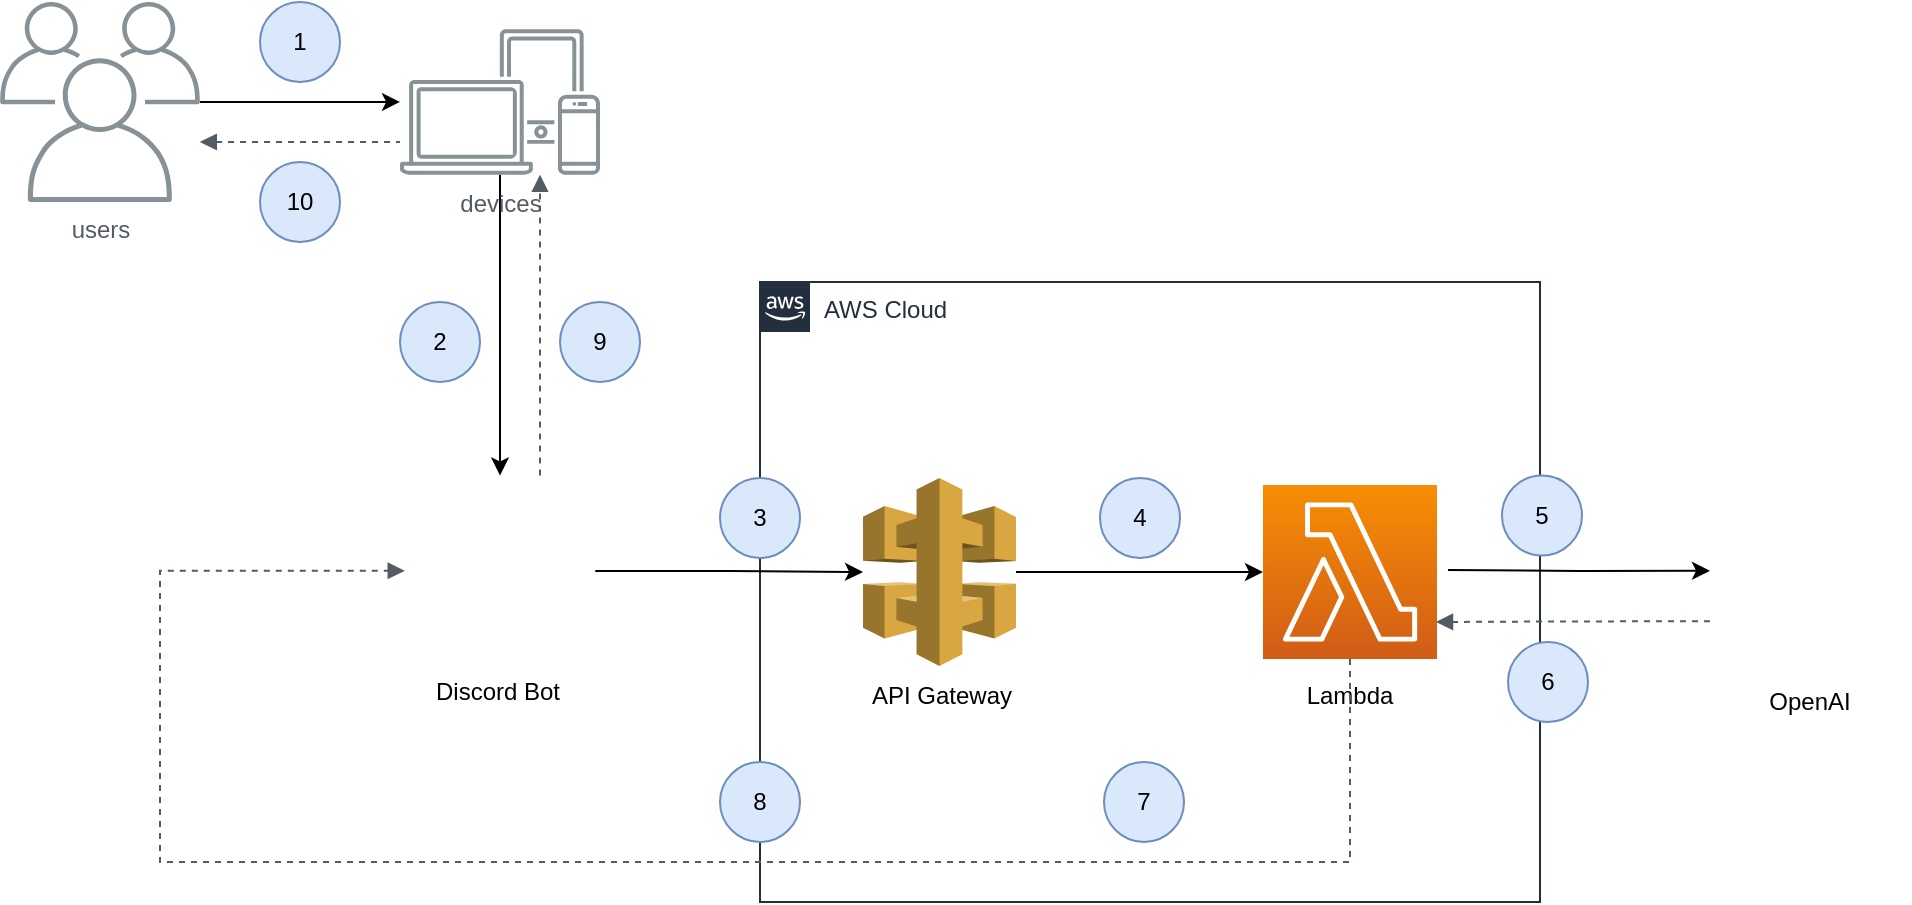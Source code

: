 <mxfile version="21.5.2" type="device">
  <diagram name="Page-1" id="7HPhl_dIv62tc0x4QlVU">
    <mxGraphModel dx="1002" dy="634" grid="0" gridSize="15" guides="1" tooltips="1" connect="1" arrows="1" fold="1" page="1" pageScale="1" pageWidth="1169" pageHeight="1654" math="0" shadow="0">
      <root>
        <mxCell id="0" />
        <mxCell id="1" parent="0" />
        <mxCell id="UDmfi5O3zSeMwZSJirhx-15" style="edgeStyle=orthogonalEdgeStyle;rounded=0;orthogonalLoop=1;jettySize=auto;html=1;" parent="1" source="UDmfi5O3zSeMwZSJirhx-6" target="UDmfi5O3zSeMwZSJirhx-14" edge="1">
          <mxGeometry relative="1" as="geometry" />
        </mxCell>
        <mxCell id="UDmfi5O3zSeMwZSJirhx-6" value="users" style="sketch=0;outlineConnect=0;gradientColor=none;fontColor=#545B64;strokeColor=none;fillColor=#879196;dashed=0;verticalLabelPosition=bottom;verticalAlign=top;align=center;html=1;fontSize=12;fontStyle=0;aspect=fixed;shape=mxgraph.aws4.illustration_users;pointerEvents=1" parent="1" vertex="1">
          <mxGeometry x="20" y="120" width="100" height="100" as="geometry" />
        </mxCell>
        <mxCell id="UDmfi5O3zSeMwZSJirhx-7" value="AWS Cloud" style="points=[[0,0],[0.25,0],[0.5,0],[0.75,0],[1,0],[1,0.25],[1,0.5],[1,0.75],[1,1],[0.75,1],[0.5,1],[0.25,1],[0,1],[0,0.75],[0,0.5],[0,0.25]];outlineConnect=0;gradientColor=none;html=1;whiteSpace=wrap;fontSize=12;fontStyle=0;container=1;pointerEvents=0;collapsible=0;recursiveResize=0;shape=mxgraph.aws4.group;grIcon=mxgraph.aws4.group_aws_cloud_alt;strokeColor=#232F3E;fillColor=none;verticalAlign=top;align=left;spacingLeft=30;fontColor=#232F3E;dashed=0;" parent="1" vertex="1">
          <mxGeometry x="400" y="260" width="390" height="310" as="geometry" />
        </mxCell>
        <mxCell id="UDmfi5O3zSeMwZSJirhx-2" value="" style="sketch=0;points=[[0,0,0],[0.25,0,0],[0.5,0,0],[0.75,0,0],[1,0,0],[0,1,0],[0.25,1,0],[0.5,1,0],[0.75,1,0],[1,1,0],[0,0.25,0],[0,0.5,0],[0,0.75,0],[1,0.25,0],[1,0.5,0],[1,0.75,0]];outlineConnect=0;fontColor=#232F3E;gradientColor=#F78E04;gradientDirection=north;fillColor=#D05C17;strokeColor=#ffffff;dashed=0;verticalLabelPosition=bottom;verticalAlign=top;align=center;html=1;fontSize=12;fontStyle=0;aspect=fixed;shape=mxgraph.aws4.resourceIcon;resIcon=mxgraph.aws4.lambda;" parent="UDmfi5O3zSeMwZSJirhx-7" vertex="1">
          <mxGeometry x="251.5" y="101.5" width="87" height="87" as="geometry" />
        </mxCell>
        <mxCell id="UDmfi5O3zSeMwZSJirhx-5" value="Lambda" style="text;strokeColor=none;align=center;fillColor=none;html=1;verticalAlign=middle;whiteSpace=wrap;rounded=0;" parent="UDmfi5O3zSeMwZSJirhx-7" vertex="1">
          <mxGeometry x="265" y="192" width="60" height="30" as="geometry" />
        </mxCell>
        <mxCell id="UDmfi5O3zSeMwZSJirhx-20" style="edgeStyle=orthogonalEdgeStyle;rounded=0;orthogonalLoop=1;jettySize=auto;html=1;entryX=0;entryY=0.5;entryDx=0;entryDy=0;entryPerimeter=0;" parent="UDmfi5O3zSeMwZSJirhx-7" source="UDmfi5O3zSeMwZSJirhx-10" target="UDmfi5O3zSeMwZSJirhx-2" edge="1">
          <mxGeometry relative="1" as="geometry" />
        </mxCell>
        <mxCell id="UDmfi5O3zSeMwZSJirhx-10" value="" style="outlineConnect=0;dashed=0;verticalLabelPosition=bottom;verticalAlign=top;align=center;html=1;shape=mxgraph.aws3.api_gateway;fillColor=#D9A741;gradientColor=none;" parent="UDmfi5O3zSeMwZSJirhx-7" vertex="1">
          <mxGeometry x="51.5" y="98" width="76.5" height="94" as="geometry" />
        </mxCell>
        <mxCell id="UDmfi5O3zSeMwZSJirhx-11" value="API Gateway" style="text;strokeColor=none;align=center;fillColor=none;html=1;verticalAlign=middle;whiteSpace=wrap;rounded=0;" parent="UDmfi5O3zSeMwZSJirhx-7" vertex="1">
          <mxGeometry x="51.5" y="192" width="77.5" height="30" as="geometry" />
        </mxCell>
        <mxCell id="UDmfi5O3zSeMwZSJirhx-28" value="4" style="ellipse;whiteSpace=wrap;html=1;aspect=fixed;fillColor=#dae8fc;strokeColor=#6c8ebf;" parent="UDmfi5O3zSeMwZSJirhx-7" vertex="1">
          <mxGeometry x="170" y="98" width="40" height="40" as="geometry" />
        </mxCell>
        <mxCell id="UDmfi5O3zSeMwZSJirhx-36" value="7" style="ellipse;whiteSpace=wrap;html=1;aspect=fixed;fillColor=#dae8fc;strokeColor=#6c8ebf;" parent="UDmfi5O3zSeMwZSJirhx-7" vertex="1">
          <mxGeometry x="172" y="240" width="40" height="40" as="geometry" />
        </mxCell>
        <mxCell id="UDmfi5O3zSeMwZSJirhx-27" value="3" style="ellipse;whiteSpace=wrap;html=1;aspect=fixed;fillColor=#dae8fc;strokeColor=#6c8ebf;" parent="UDmfi5O3zSeMwZSJirhx-7" vertex="1">
          <mxGeometry x="-20" y="98" width="40" height="40" as="geometry" />
        </mxCell>
        <mxCell id="UDmfi5O3zSeMwZSJirhx-18" style="edgeStyle=orthogonalEdgeStyle;rounded=0;orthogonalLoop=1;jettySize=auto;html=1;entryX=0.5;entryY=0;entryDx=0;entryDy=0;" parent="1" source="UDmfi5O3zSeMwZSJirhx-14" target="UDmfi5O3zSeMwZSJirhx-17" edge="1">
          <mxGeometry relative="1" as="geometry" />
        </mxCell>
        <mxCell id="UDmfi5O3zSeMwZSJirhx-14" value="devices" style="sketch=0;outlineConnect=0;gradientColor=none;fontColor=#545B64;strokeColor=none;fillColor=#879196;dashed=0;verticalLabelPosition=bottom;verticalAlign=top;align=center;html=1;fontSize=12;fontStyle=0;aspect=fixed;shape=mxgraph.aws4.illustration_devices;pointerEvents=1" parent="1" vertex="1">
          <mxGeometry x="220" y="133.5" width="100" height="73" as="geometry" />
        </mxCell>
        <mxCell id="UDmfi5O3zSeMwZSJirhx-19" style="edgeStyle=orthogonalEdgeStyle;rounded=0;orthogonalLoop=1;jettySize=auto;html=1;" parent="1" source="UDmfi5O3zSeMwZSJirhx-17" target="UDmfi5O3zSeMwZSJirhx-10" edge="1">
          <mxGeometry relative="1" as="geometry" />
        </mxCell>
        <mxCell id="UDmfi5O3zSeMwZSJirhx-17" value="" style="shape=image;verticalLabelPosition=bottom;labelBackgroundColor=default;verticalAlign=top;aspect=fixed;imageAspect=0;image=https://cdn3.iconfinder.com/data/icons/popular-services-brands-vol-2/512/discord-512.png;" parent="1" vertex="1">
          <mxGeometry x="222.38" y="356.75" width="95.25" height="95.25" as="geometry" />
        </mxCell>
        <mxCell id="UDmfi5O3zSeMwZSJirhx-23" value="Discord Bot" style="text;strokeColor=none;align=center;fillColor=none;html=1;verticalAlign=middle;whiteSpace=wrap;rounded=0;" parent="1" vertex="1">
          <mxGeometry x="230" y="450" width="77.5" height="30" as="geometry" />
        </mxCell>
        <mxCell id="UDmfi5O3zSeMwZSJirhx-25" value="1" style="ellipse;whiteSpace=wrap;html=1;aspect=fixed;fillColor=#dae8fc;strokeColor=#6c8ebf;" parent="1" vertex="1">
          <mxGeometry x="150" y="120" width="40" height="40" as="geometry" />
        </mxCell>
        <mxCell id="UDmfi5O3zSeMwZSJirhx-26" value="2" style="ellipse;whiteSpace=wrap;html=1;aspect=fixed;fillColor=#dae8fc;strokeColor=#6c8ebf;" parent="1" vertex="1">
          <mxGeometry x="220" y="270" width="40" height="40" as="geometry" />
        </mxCell>
        <mxCell id="UDmfi5O3zSeMwZSJirhx-32" value="" style="edgeStyle=orthogonalEdgeStyle;html=1;endArrow=block;elbow=vertical;startArrow=none;endFill=1;strokeColor=#545B64;rounded=0;dashed=1;entryX=0;entryY=0.5;entryDx=0;entryDy=0;" parent="1" source="UDmfi5O3zSeMwZSJirhx-2" target="UDmfi5O3zSeMwZSJirhx-17" edge="1">
          <mxGeometry width="100" relative="1" as="geometry">
            <mxPoint x="580" y="530" as="sourcePoint" />
            <mxPoint x="40" y="405" as="targetPoint" />
            <Array as="points">
              <mxPoint x="695" y="550" />
              <mxPoint x="100" y="550" />
              <mxPoint x="100" y="404" />
            </Array>
          </mxGeometry>
        </mxCell>
        <mxCell id="UDmfi5O3zSeMwZSJirhx-35" value="" style="edgeStyle=orthogonalEdgeStyle;html=1;endArrow=block;elbow=vertical;startArrow=none;endFill=1;strokeColor=#545B64;rounded=0;dashed=1;" parent="1" source="UDmfi5O3zSeMwZSJirhx-17" target="UDmfi5O3zSeMwZSJirhx-14" edge="1">
          <mxGeometry width="100" relative="1" as="geometry">
            <mxPoint x="360" y="370" as="sourcePoint" />
            <mxPoint x="460" y="370" as="targetPoint" />
            <Array as="points">
              <mxPoint x="290" y="282" />
              <mxPoint x="290" y="282" />
            </Array>
          </mxGeometry>
        </mxCell>
        <mxCell id="UDmfi5O3zSeMwZSJirhx-37" value="9" style="ellipse;whiteSpace=wrap;html=1;aspect=fixed;fillColor=#dae8fc;strokeColor=#6c8ebf;" parent="1" vertex="1">
          <mxGeometry x="300" y="270" width="40" height="40" as="geometry" />
        </mxCell>
        <mxCell id="UDmfi5O3zSeMwZSJirhx-38" value="" style="edgeStyle=orthogonalEdgeStyle;html=1;endArrow=none;elbow=vertical;startArrow=block;startFill=1;strokeColor=#545B64;rounded=0;dashed=1;" parent="1" source="UDmfi5O3zSeMwZSJirhx-6" target="UDmfi5O3zSeMwZSJirhx-14" edge="1">
          <mxGeometry width="100" relative="1" as="geometry">
            <mxPoint x="110" y="200" as="sourcePoint" />
            <mxPoint x="210" y="200" as="targetPoint" />
            <Array as="points">
              <mxPoint x="180" y="190" />
              <mxPoint x="180" y="190" />
            </Array>
          </mxGeometry>
        </mxCell>
        <mxCell id="UDmfi5O3zSeMwZSJirhx-39" value="10" style="ellipse;whiteSpace=wrap;html=1;aspect=fixed;fillColor=#dae8fc;strokeColor=#6c8ebf;" parent="1" vertex="1">
          <mxGeometry x="150" y="200" width="40" height="40" as="geometry" />
        </mxCell>
        <mxCell id="YFMJil6Kx04KTpM-6Q5P-1" value="8" style="ellipse;whiteSpace=wrap;html=1;aspect=fixed;fillColor=#dae8fc;strokeColor=#6c8ebf;" parent="1" vertex="1">
          <mxGeometry x="380" y="500" width="40" height="40" as="geometry" />
        </mxCell>
        <mxCell id="1VUpw42Oq2MV7F-yLpDW-3" style="edgeStyle=orthogonalEdgeStyle;rounded=0;orthogonalLoop=1;jettySize=auto;html=1;entryX=0;entryY=0.5;entryDx=0;entryDy=0;" edge="1" parent="1" target="1VUpw42Oq2MV7F-yLpDW-13">
          <mxGeometry relative="1" as="geometry">
            <mxPoint x="744" y="403.96" as="sourcePoint" />
            <mxPoint x="868" y="403.96" as="targetPoint" />
          </mxGeometry>
        </mxCell>
        <mxCell id="1VUpw42Oq2MV7F-yLpDW-13" value="" style="shape=image;verticalLabelPosition=bottom;labelBackgroundColor=default;verticalAlign=top;aspect=fixed;imageAspect=0;image=https://static-00.iconduck.com/assets.00/openai-icon-2021x2048-4rpe5x7n.png;" vertex="1" parent="1">
          <mxGeometry x="875" y="353.81" width="99.79" height="101.13" as="geometry" />
        </mxCell>
        <mxCell id="1VUpw42Oq2MV7F-yLpDW-14" value="OpenAI" style="text;strokeColor=none;align=center;fillColor=none;html=1;verticalAlign=middle;whiteSpace=wrap;rounded=0;" vertex="1" parent="1">
          <mxGeometry x="894.9" y="454.94" width="60" height="30" as="geometry" />
        </mxCell>
        <mxCell id="1VUpw42Oq2MV7F-yLpDW-21" value="" style="edgeStyle=orthogonalEdgeStyle;html=1;endArrow=block;elbow=vertical;startArrow=none;endFill=1;strokeColor=#545B64;rounded=0;dashed=1;exitX=0;exitY=0.75;exitDx=0;exitDy=0;" edge="1" parent="1" source="1VUpw42Oq2MV7F-yLpDW-13">
          <mxGeometry width="100" relative="1" as="geometry">
            <mxPoint x="816" y="569" as="sourcePoint" />
            <mxPoint x="738" y="430" as="targetPoint" />
          </mxGeometry>
        </mxCell>
        <mxCell id="1VUpw42Oq2MV7F-yLpDW-23" value="5" style="ellipse;whiteSpace=wrap;html=1;aspect=fixed;fillColor=#dae8fc;strokeColor=#6c8ebf;" vertex="1" parent="1">
          <mxGeometry x="771" y="356.75" width="40" height="40" as="geometry" />
        </mxCell>
        <mxCell id="1VUpw42Oq2MV7F-yLpDW-24" value="6" style="ellipse;whiteSpace=wrap;html=1;aspect=fixed;fillColor=#dae8fc;strokeColor=#6c8ebf;" vertex="1" parent="1">
          <mxGeometry x="774" y="440" width="40" height="40" as="geometry" />
        </mxCell>
      </root>
    </mxGraphModel>
  </diagram>
</mxfile>
